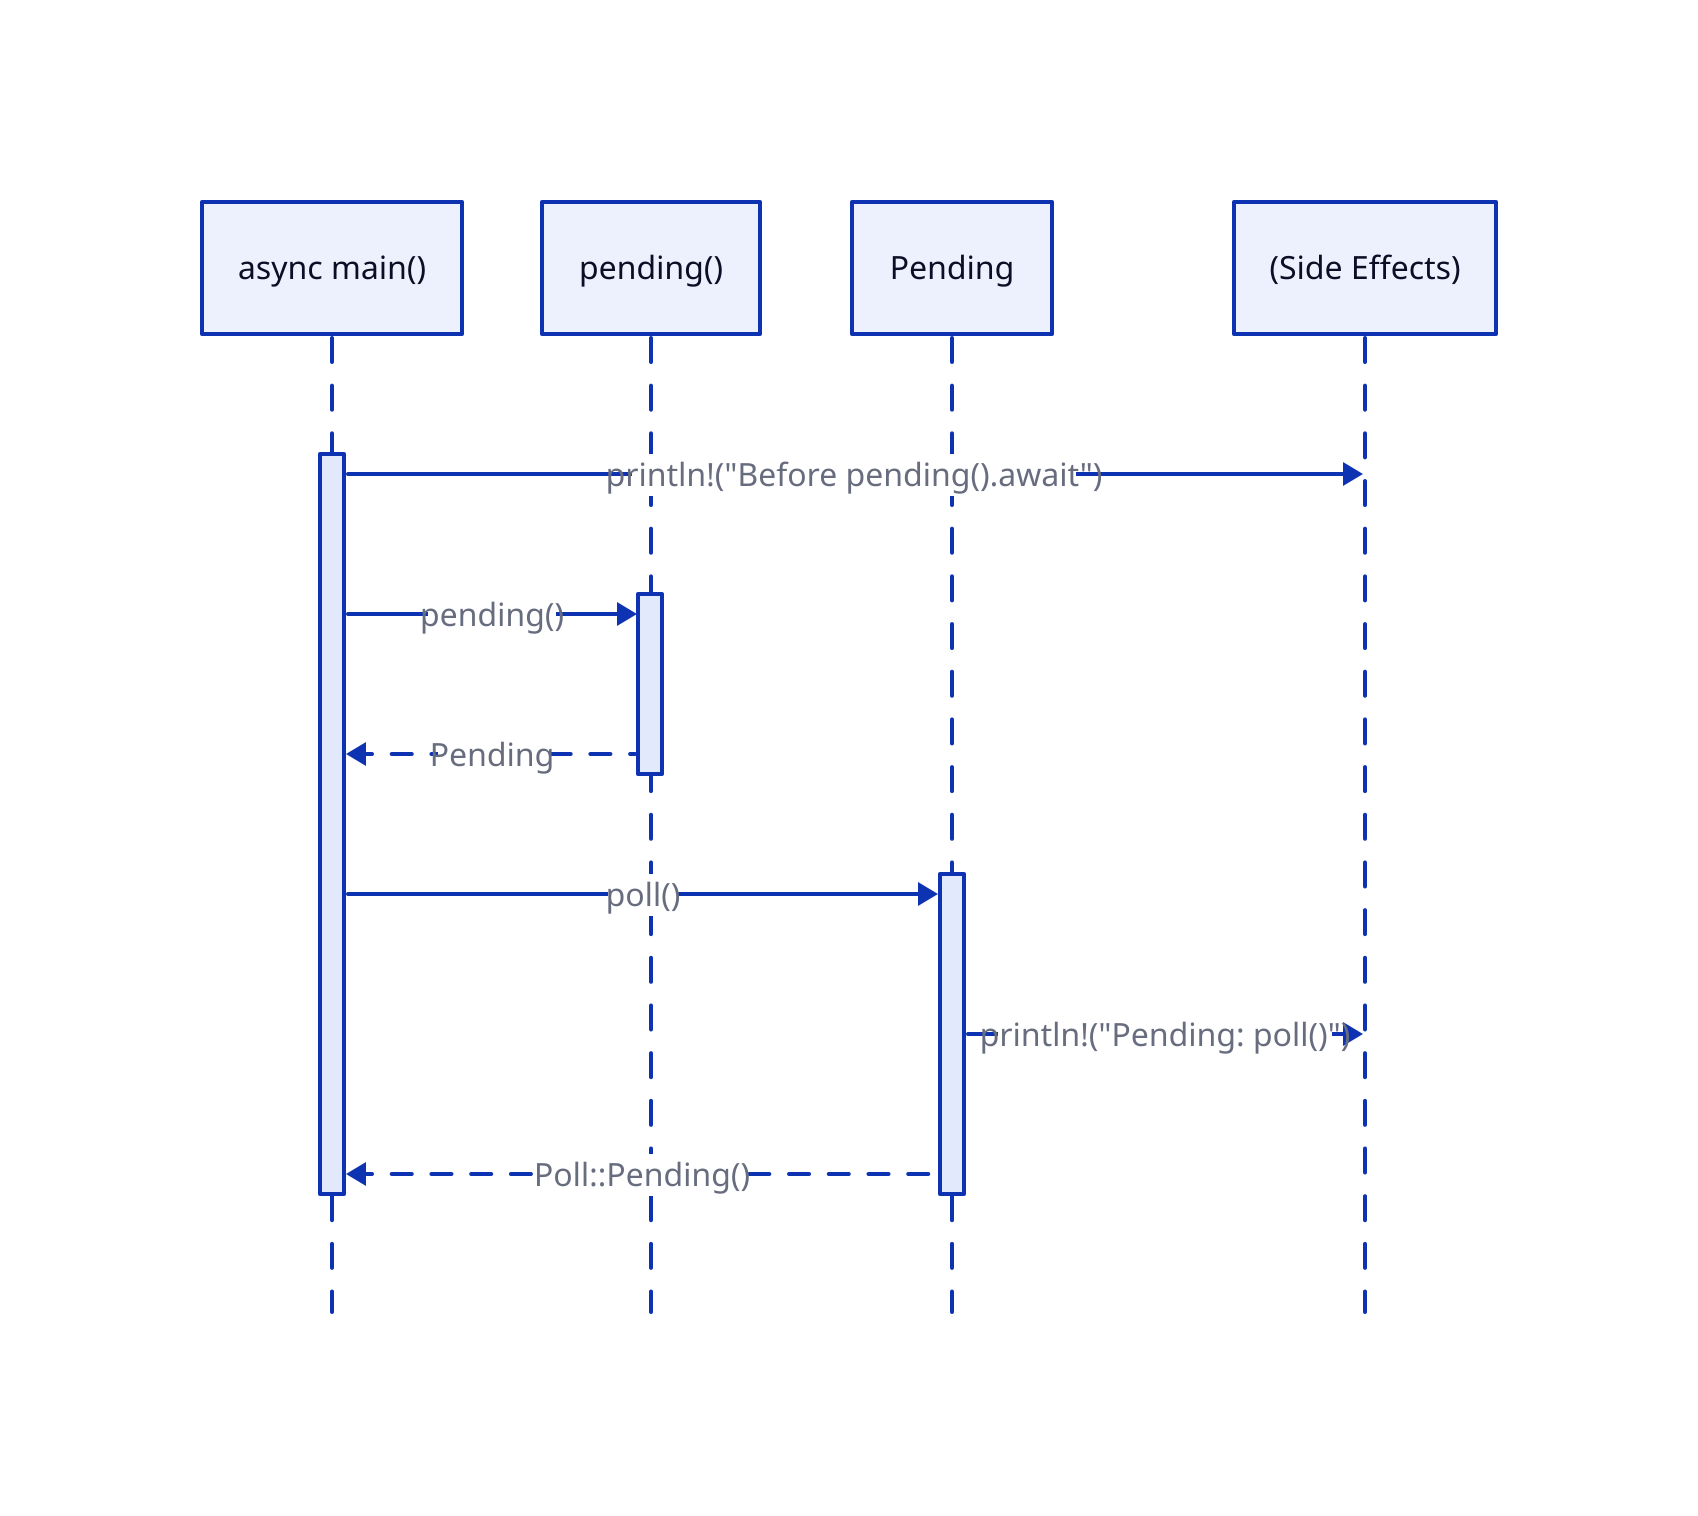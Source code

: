 shape: sequence_diagram

main: async main()
fn_pending: pending()
pending: Pending
sa: (Side Effects)

main.task -> sa: println!("Before pending().await")

main.task -> fn_pending.fn: pending()
main.task <- fn_pending.fn: Pending {
  style.stroke-dash: 5
}

main.task -> pending.future: poll()
pending.future -> sa: println!("Pending: poll()")
main.task <- pending.future: Poll::Pending() {
  style.stroke-dash: 5
}
